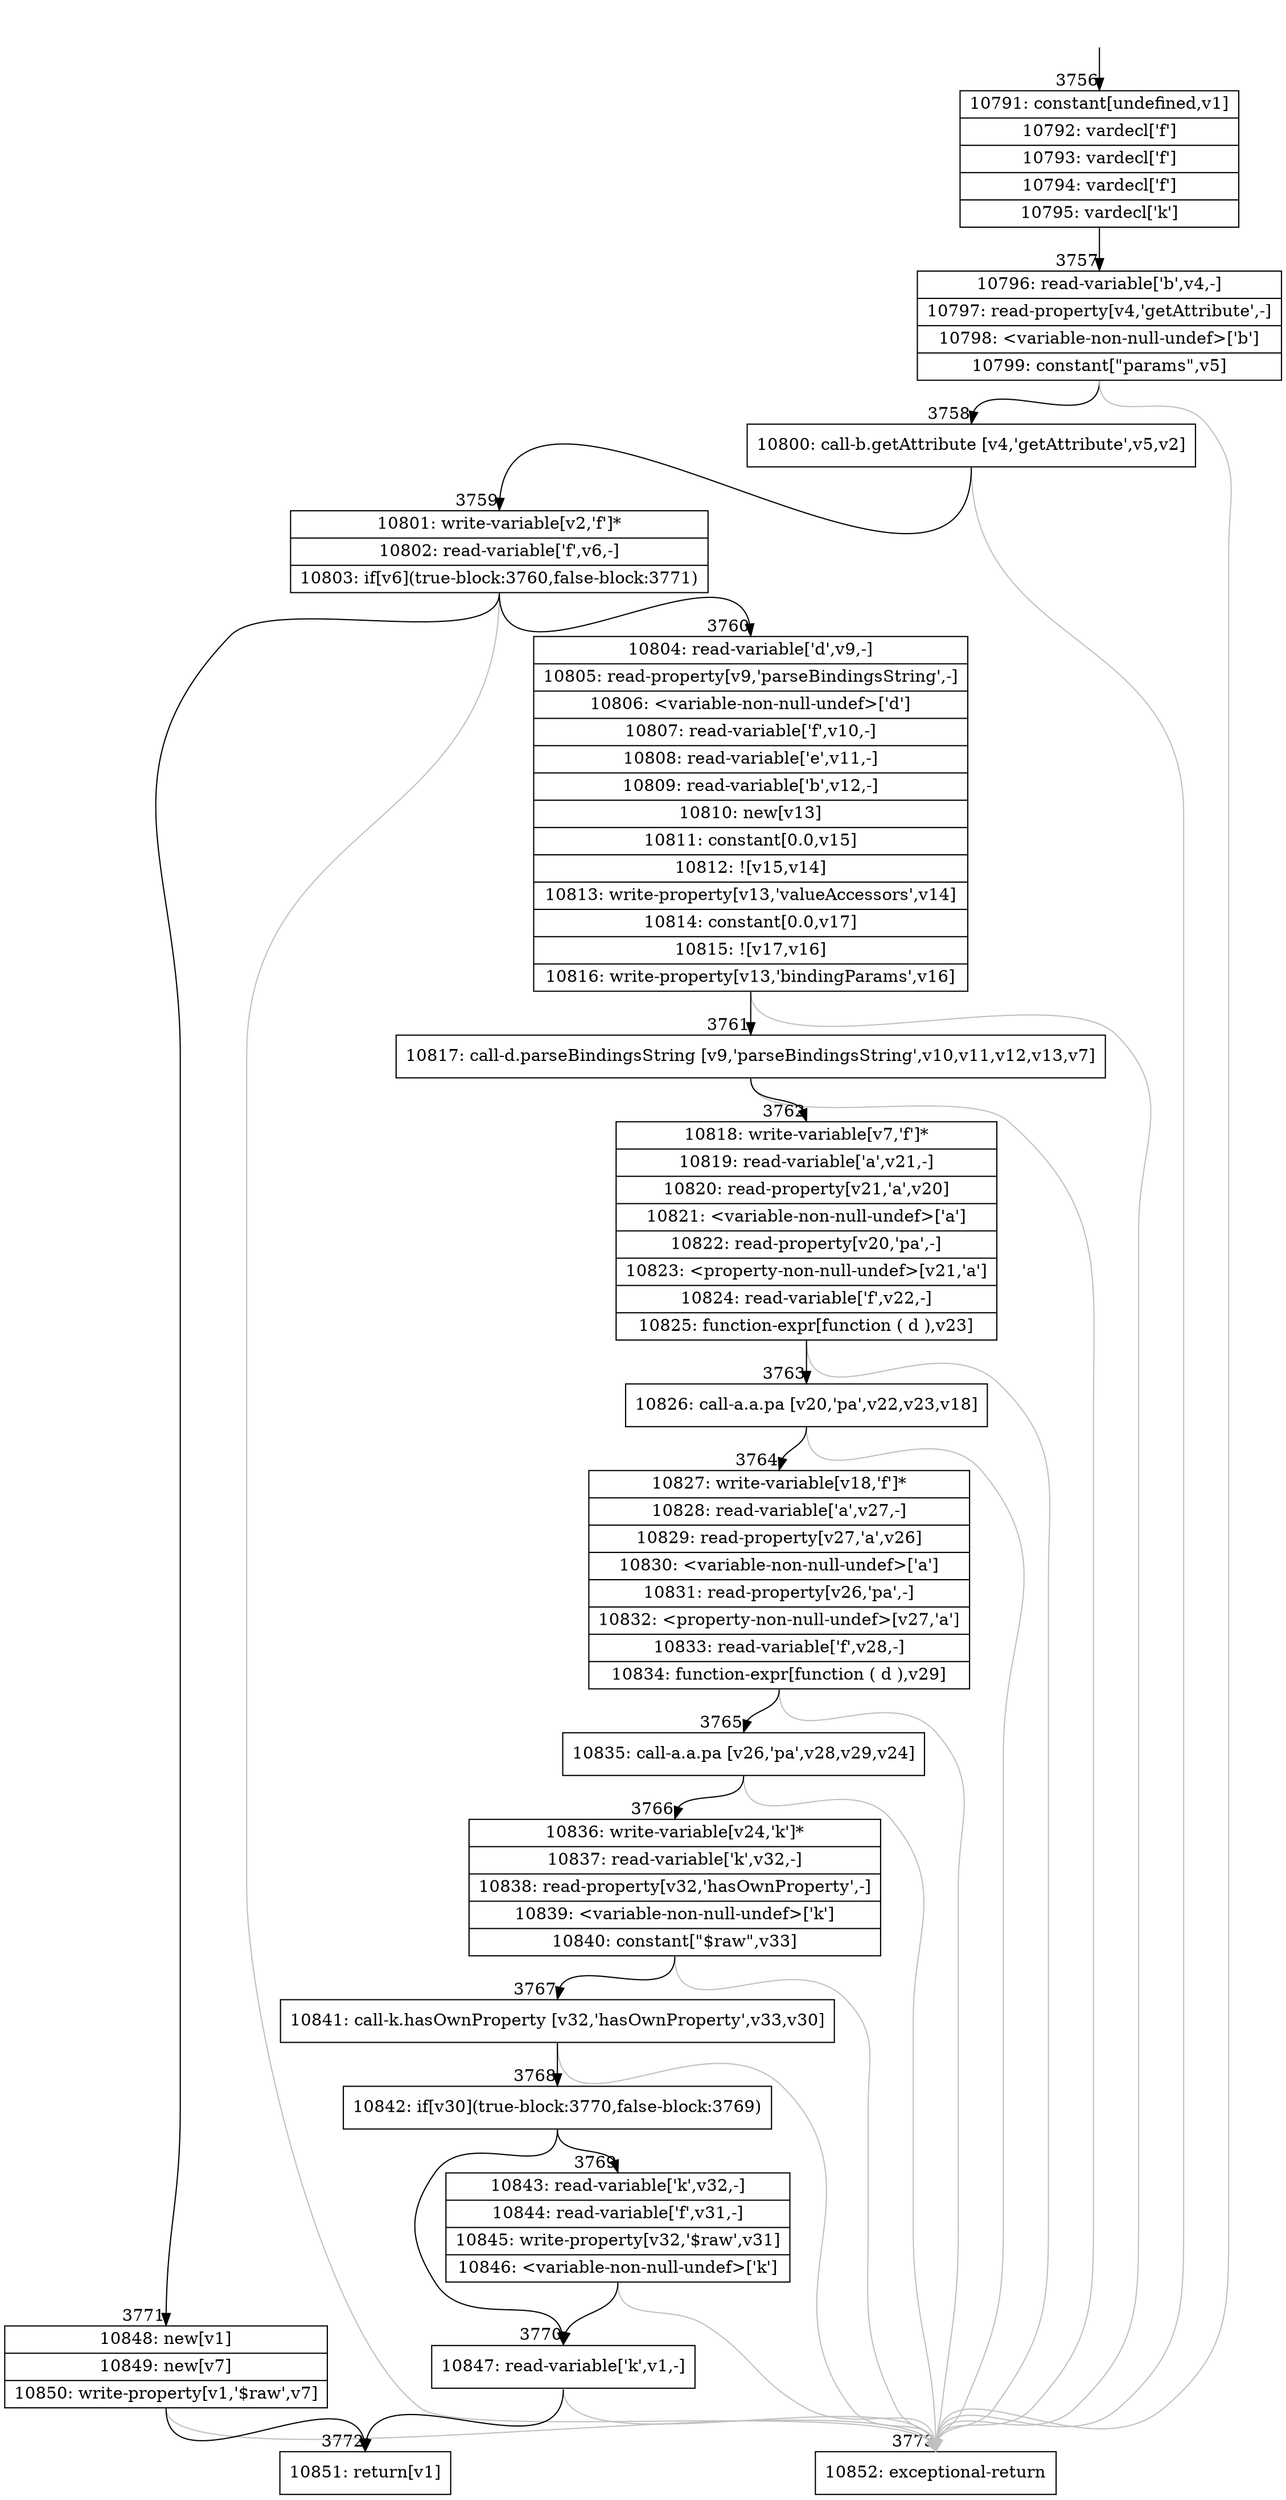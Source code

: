 digraph {
rankdir="TD"
BB_entry312[shape=none,label=""];
BB_entry312 -> BB3756 [tailport=s, headport=n, headlabel="    3756"]
BB3756 [shape=record label="{10791: constant[undefined,v1]|10792: vardecl['f']|10793: vardecl['f']|10794: vardecl['f']|10795: vardecl['k']}" ] 
BB3756 -> BB3757 [tailport=s, headport=n, headlabel="      3757"]
BB3757 [shape=record label="{10796: read-variable['b',v4,-]|10797: read-property[v4,'getAttribute',-]|10798: \<variable-non-null-undef\>['b']|10799: constant[\"params\",v5]}" ] 
BB3757 -> BB3758 [tailport=s, headport=n, headlabel="      3758"]
BB3757 -> BB3773 [tailport=s, headport=n, color=gray, headlabel="      3773"]
BB3758 [shape=record label="{10800: call-b.getAttribute [v4,'getAttribute',v5,v2]}" ] 
BB3758 -> BB3759 [tailport=s, headport=n, headlabel="      3759"]
BB3758 -> BB3773 [tailport=s, headport=n, color=gray]
BB3759 [shape=record label="{10801: write-variable[v2,'f']*|10802: read-variable['f',v6,-]|10803: if[v6](true-block:3760,false-block:3771)}" ] 
BB3759 -> BB3760 [tailport=s, headport=n, headlabel="      3760"]
BB3759 -> BB3771 [tailport=s, headport=n, headlabel="      3771"]
BB3759 -> BB3773 [tailport=s, headport=n, color=gray]
BB3760 [shape=record label="{10804: read-variable['d',v9,-]|10805: read-property[v9,'parseBindingsString',-]|10806: \<variable-non-null-undef\>['d']|10807: read-variable['f',v10,-]|10808: read-variable['e',v11,-]|10809: read-variable['b',v12,-]|10810: new[v13]|10811: constant[0.0,v15]|10812: ![v15,v14]|10813: write-property[v13,'valueAccessors',v14]|10814: constant[0.0,v17]|10815: ![v17,v16]|10816: write-property[v13,'bindingParams',v16]}" ] 
BB3760 -> BB3761 [tailport=s, headport=n, headlabel="      3761"]
BB3760 -> BB3773 [tailport=s, headport=n, color=gray]
BB3761 [shape=record label="{10817: call-d.parseBindingsString [v9,'parseBindingsString',v10,v11,v12,v13,v7]}" ] 
BB3761 -> BB3762 [tailport=s, headport=n, headlabel="      3762"]
BB3761 -> BB3773 [tailport=s, headport=n, color=gray]
BB3762 [shape=record label="{10818: write-variable[v7,'f']*|10819: read-variable['a',v21,-]|10820: read-property[v21,'a',v20]|10821: \<variable-non-null-undef\>['a']|10822: read-property[v20,'pa',-]|10823: \<property-non-null-undef\>[v21,'a']|10824: read-variable['f',v22,-]|10825: function-expr[function ( d ),v23]}" ] 
BB3762 -> BB3763 [tailport=s, headport=n, headlabel="      3763"]
BB3762 -> BB3773 [tailport=s, headport=n, color=gray]
BB3763 [shape=record label="{10826: call-a.a.pa [v20,'pa',v22,v23,v18]}" ] 
BB3763 -> BB3764 [tailport=s, headport=n, headlabel="      3764"]
BB3763 -> BB3773 [tailport=s, headport=n, color=gray]
BB3764 [shape=record label="{10827: write-variable[v18,'f']*|10828: read-variable['a',v27,-]|10829: read-property[v27,'a',v26]|10830: \<variable-non-null-undef\>['a']|10831: read-property[v26,'pa',-]|10832: \<property-non-null-undef\>[v27,'a']|10833: read-variable['f',v28,-]|10834: function-expr[function ( d ),v29]}" ] 
BB3764 -> BB3765 [tailport=s, headport=n, headlabel="      3765"]
BB3764 -> BB3773 [tailport=s, headport=n, color=gray]
BB3765 [shape=record label="{10835: call-a.a.pa [v26,'pa',v28,v29,v24]}" ] 
BB3765 -> BB3766 [tailport=s, headport=n, headlabel="      3766"]
BB3765 -> BB3773 [tailport=s, headport=n, color=gray]
BB3766 [shape=record label="{10836: write-variable[v24,'k']*|10837: read-variable['k',v32,-]|10838: read-property[v32,'hasOwnProperty',-]|10839: \<variable-non-null-undef\>['k']|10840: constant[\"$raw\",v33]}" ] 
BB3766 -> BB3767 [tailport=s, headport=n, headlabel="      3767"]
BB3766 -> BB3773 [tailport=s, headport=n, color=gray]
BB3767 [shape=record label="{10841: call-k.hasOwnProperty [v32,'hasOwnProperty',v33,v30]}" ] 
BB3767 -> BB3768 [tailport=s, headport=n, headlabel="      3768"]
BB3767 -> BB3773 [tailport=s, headport=n, color=gray]
BB3768 [shape=record label="{10842: if[v30](true-block:3770,false-block:3769)}" ] 
BB3768 -> BB3770 [tailport=s, headport=n, headlabel="      3770"]
BB3768 -> BB3769 [tailport=s, headport=n, headlabel="      3769"]
BB3769 [shape=record label="{10843: read-variable['k',v32,-]|10844: read-variable['f',v31,-]|10845: write-property[v32,'$raw',v31]|10846: \<variable-non-null-undef\>['k']}" ] 
BB3769 -> BB3770 [tailport=s, headport=n]
BB3769 -> BB3773 [tailport=s, headport=n, color=gray]
BB3770 [shape=record label="{10847: read-variable['k',v1,-]}" ] 
BB3770 -> BB3772 [tailport=s, headport=n, headlabel="      3772"]
BB3770 -> BB3773 [tailport=s, headport=n, color=gray]
BB3771 [shape=record label="{10848: new[v1]|10849: new[v7]|10850: write-property[v1,'$raw',v7]}" ] 
BB3771 -> BB3772 [tailport=s, headport=n]
BB3771 -> BB3773 [tailport=s, headport=n, color=gray]
BB3772 [shape=record label="{10851: return[v1]}" ] 
BB3773 [shape=record label="{10852: exceptional-return}" ] 
}
